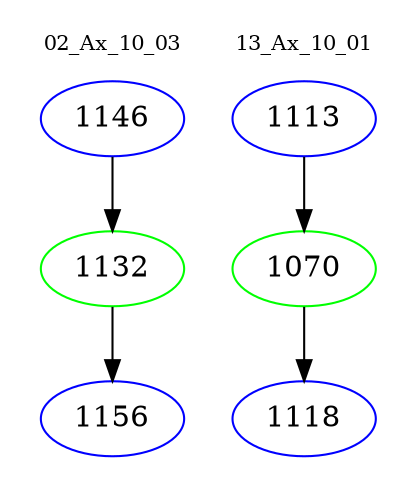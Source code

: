 digraph{
subgraph cluster_0 {
color = white
label = "02_Ax_10_03";
fontsize=10;
T0_1146 [label="1146", color="blue"]
T0_1146 -> T0_1132 [color="black"]
T0_1132 [label="1132", color="green"]
T0_1132 -> T0_1156 [color="black"]
T0_1156 [label="1156", color="blue"]
}
subgraph cluster_1 {
color = white
label = "13_Ax_10_01";
fontsize=10;
T1_1113 [label="1113", color="blue"]
T1_1113 -> T1_1070 [color="black"]
T1_1070 [label="1070", color="green"]
T1_1070 -> T1_1118 [color="black"]
T1_1118 [label="1118", color="blue"]
}
}
